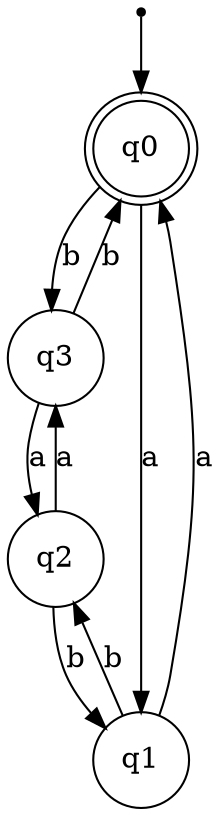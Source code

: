 // Definetion Automata
digraph {
	S [shape=point]
	q3 [shape=circle]
	q2 [shape=circle]
	q1 [shape=circle]
	q0 [shape=circle]
	S -> q0
	q0 [shape=doublecircle]
	q0 -> q1 [label=a]
	q1 -> q0 [label=a]
	q1 -> q2 [label=b]
	q2 -> q1 [label=b]
	q2 -> q3 [label=a]
	q3 -> q2 [label=a]
	q3 -> q0 [label=b]
	q0 -> q3 [label=b]
}
